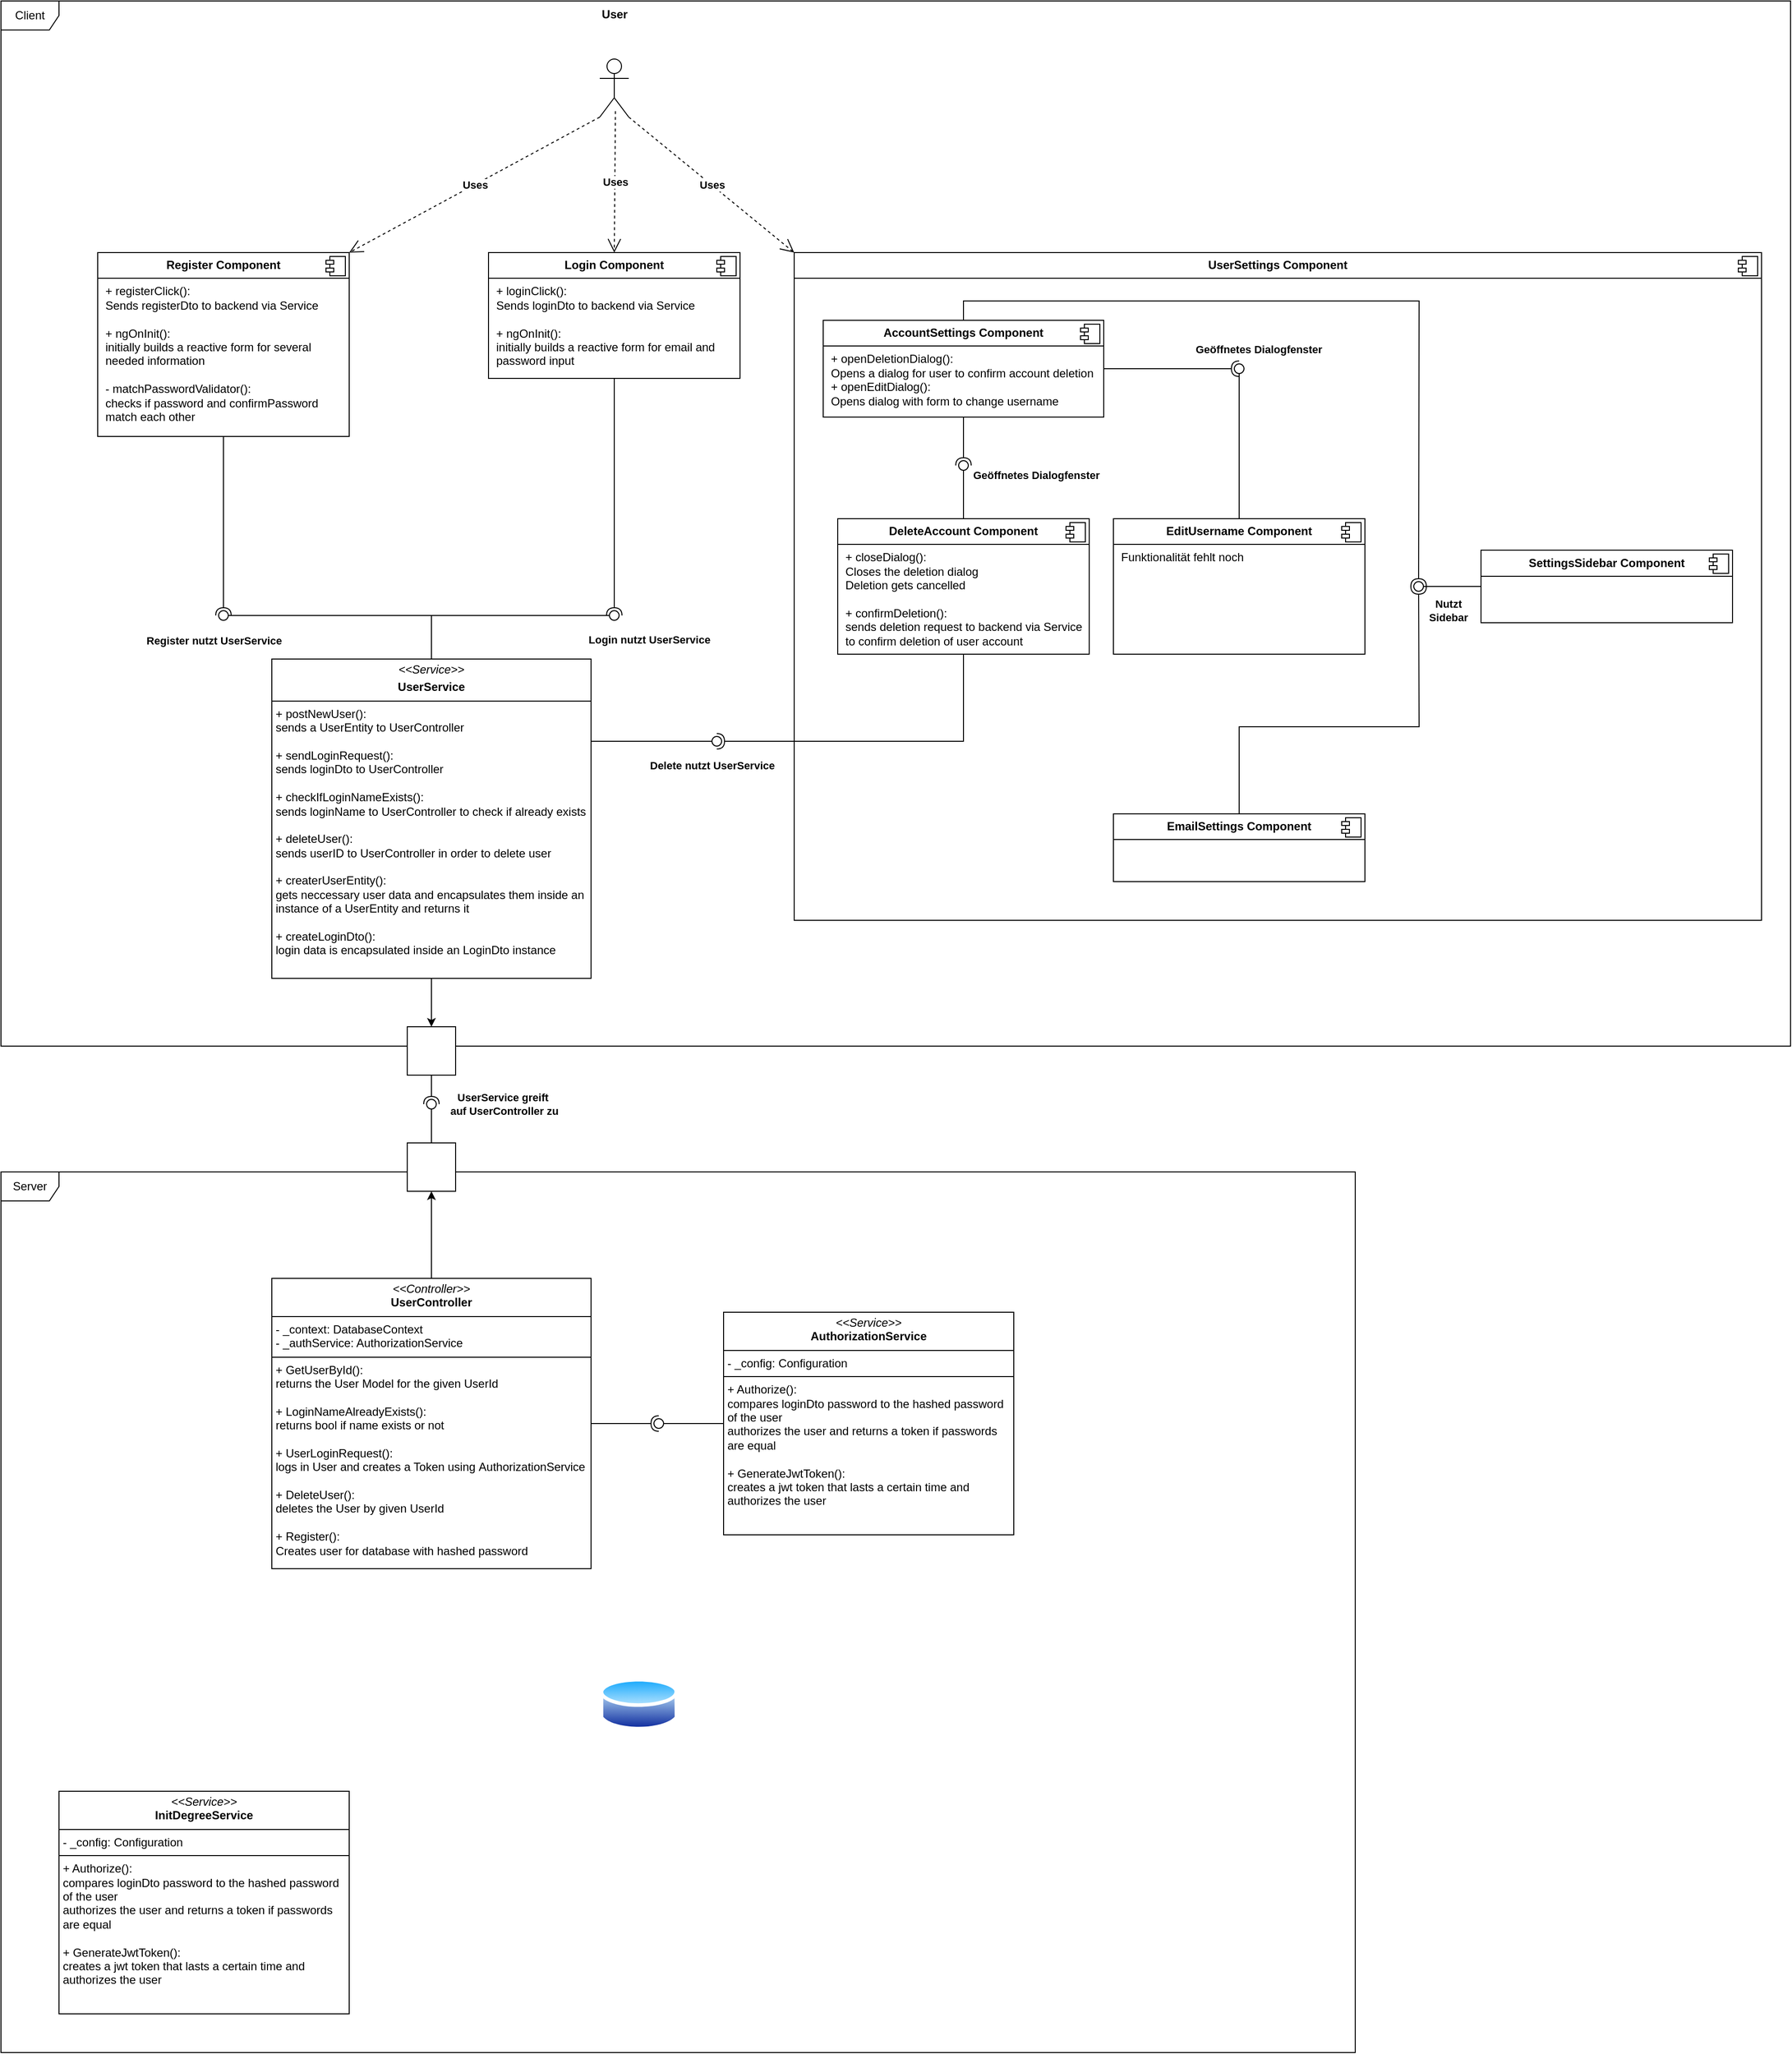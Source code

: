 <mxfile version="27.1.5">
  <diagram name="Seite-1" id="PKEbjvstEnVtREmcZfOJ">
    <mxGraphModel dx="2598" dy="1986" grid="1" gridSize="10" guides="1" tooltips="1" connect="1" arrows="1" fold="1" page="1" pageScale="1" pageWidth="827" pageHeight="1169" math="0" shadow="0">
      <root>
        <mxCell id="0" />
        <mxCell id="1" parent="0" />
        <mxCell id="MedgQwC-AZoW-t7zYg1U-3" value="&lt;b&gt;User&lt;/b&gt;" style="shape=umlActor;verticalLabelPosition=top;verticalAlign=top;html=1;" parent="1" vertex="1">
          <mxGeometry x="399" y="-160" width="30" height="60" as="geometry" />
        </mxCell>
        <mxCell id="MedgQwC-AZoW-t7zYg1U-4" value="&lt;b&gt;Uses&lt;/b&gt;" style="endArrow=open;endSize=12;dashed=1;html=1;rounded=0;entryX=0.5;entryY=0;entryDx=0;entryDy=0;exitX=0.54;exitY=0.897;exitDx=0;exitDy=0;exitPerimeter=0;" parent="1" source="MedgQwC-AZoW-t7zYg1U-3" target="MedgQwC-AZoW-t7zYg1U-6" edge="1">
          <mxGeometry width="160" relative="1" as="geometry">
            <mxPoint x="-35" y="85" as="sourcePoint" />
            <mxPoint x="50" y="85" as="targetPoint" />
          </mxGeometry>
        </mxCell>
        <mxCell id="MedgQwC-AZoW-t7zYg1U-6" value="&lt;p style=&quot;margin:0px;margin-top:6px;text-align:center;&quot;&gt;&lt;b&gt;Login Component&lt;/b&gt;&lt;/p&gt;&lt;hr size=&quot;1&quot; style=&quot;border-style:solid;&quot;&gt;&lt;p style=&quot;margin:0px;margin-left:8px;&quot;&gt;+ loginClick():&amp;nbsp;&lt;/p&gt;&lt;p style=&quot;margin:0px;margin-left:8px;&quot;&gt;Sends loginDto to backend via Service&lt;/p&gt;&lt;p style=&quot;margin:0px;margin-left:8px;&quot;&gt;&lt;br&gt;+ ngOnInit():&amp;nbsp;&lt;/p&gt;&lt;p style=&quot;margin:0px;margin-left:8px;&quot;&gt;initially builds a reactive form&amp;nbsp;&lt;span style=&quot;background-color: initial;&quot;&gt;for email and password input&lt;/span&gt;&lt;/p&gt;" style="align=left;overflow=fill;html=1;dropTarget=0;whiteSpace=wrap;" parent="1" vertex="1">
          <mxGeometry x="284" y="40" width="260" height="130" as="geometry" />
        </mxCell>
        <mxCell id="MedgQwC-AZoW-t7zYg1U-7" value="" style="shape=component;jettyWidth=8;jettyHeight=4;" parent="MedgQwC-AZoW-t7zYg1U-6" vertex="1">
          <mxGeometry x="1" width="20" height="20" relative="1" as="geometry">
            <mxPoint x="-24" y="4" as="offset" />
          </mxGeometry>
        </mxCell>
        <mxCell id="MedgQwC-AZoW-t7zYg1U-10" value="&lt;p style=&quot;margin:0px;margin-top:6px;text-align:center;&quot;&gt;&lt;b&gt;Register Component&lt;/b&gt;&lt;/p&gt;&lt;hr size=&quot;1&quot; style=&quot;border-style:solid;&quot;&gt;&lt;p style=&quot;margin:0px;margin-left:8px;&quot;&gt;+ registerClick():&amp;nbsp;&lt;/p&gt;&lt;p style=&quot;margin:0px;margin-left:8px;&quot;&gt;Sends registerDto to backend via Service&lt;/p&gt;&lt;p style=&quot;margin:0px;margin-left:8px;&quot;&gt;&lt;br&gt;+ ngOnInit():&amp;nbsp;&lt;/p&gt;&lt;p style=&quot;margin:0px;margin-left:8px;&quot;&gt;initially builds a reactive form&lt;span style=&quot;background-color: initial;&quot;&gt;&amp;nbsp;for several needed information&lt;/span&gt;&lt;/p&gt;&lt;p style=&quot;margin:0px;margin-left:8px;&quot;&gt;&lt;span style=&quot;background-color: initial;&quot;&gt;&amp;nbsp;&lt;/span&gt;&lt;/p&gt;&lt;p style=&quot;margin:0px;margin-left:8px;&quot;&gt;- matchPasswordValidator():&lt;/p&gt;&lt;p style=&quot;margin:0px;margin-left:8px;&quot;&gt;checks if password and confirmPassword match each other&lt;/p&gt;" style="align=left;overflow=fill;html=1;dropTarget=0;whiteSpace=wrap;" parent="1" vertex="1">
          <mxGeometry x="-120" y="40" width="260" height="190" as="geometry" />
        </mxCell>
        <mxCell id="MedgQwC-AZoW-t7zYg1U-11" value="" style="shape=component;jettyWidth=8;jettyHeight=4;" parent="MedgQwC-AZoW-t7zYg1U-10" vertex="1">
          <mxGeometry x="1" width="20" height="20" relative="1" as="geometry">
            <mxPoint x="-24" y="4" as="offset" />
          </mxGeometry>
        </mxCell>
        <mxCell id="MedgQwC-AZoW-t7zYg1U-12" value="&lt;b&gt;Uses&lt;/b&gt;" style="endArrow=open;endSize=12;dashed=1;html=1;rounded=0;entryX=1;entryY=0;entryDx=0;entryDy=0;exitX=0;exitY=1;exitDx=0;exitDy=0;exitPerimeter=0;" parent="1" source="MedgQwC-AZoW-t7zYg1U-3" target="MedgQwC-AZoW-t7zYg1U-10" edge="1">
          <mxGeometry width="160" relative="1" as="geometry">
            <mxPoint x="140" y="40" as="sourcePoint" />
            <mxPoint x="219" y="155" as="targetPoint" />
          </mxGeometry>
        </mxCell>
        <mxCell id="MedgQwC-AZoW-t7zYg1U-14" value="&lt;p style=&quot;margin:0px;margin-top:4px;text-align:center;&quot;&gt;&lt;i style=&quot;background-color: initial;&quot;&gt;&amp;lt;&amp;lt;Service&amp;gt;&amp;gt;&lt;/i&gt;&lt;/p&gt;&lt;p style=&quot;margin:0px;margin-top:4px;text-align:center;&quot;&gt;&lt;b&gt;UserService&lt;/b&gt;&lt;/p&gt;&lt;hr size=&quot;1&quot; style=&quot;border-style:solid;&quot;&gt;&lt;p style=&quot;margin:0px;margin-left:4px;&quot;&gt;+ postNewUser():&lt;/p&gt;&lt;p style=&quot;margin:0px;margin-left:4px;&quot;&gt;sends a UserEntity to UserController&lt;/p&gt;&lt;p style=&quot;margin:0px;margin-left:4px;&quot;&gt;&lt;br&gt;+ sendLoginRequest():&lt;/p&gt;&lt;p style=&quot;margin:0px;margin-left:4px;&quot;&gt;sends loginDto to UserController&lt;/p&gt;&lt;p style=&quot;margin:0px;margin-left:4px;&quot;&gt;&lt;br&gt;&lt;/p&gt;&lt;p style=&quot;margin:0px;margin-left:4px;&quot;&gt;+ checkIfLoginNameExists():&lt;/p&gt;&lt;p style=&quot;margin:0px;margin-left:4px;&quot;&gt;sends loginName to UserController to check if already exists&lt;/p&gt;&lt;p style=&quot;margin:0px;margin-left:4px;&quot;&gt;&lt;br&gt;&lt;/p&gt;&lt;p style=&quot;margin:0px;margin-left:4px;&quot;&gt;+ deleteUser():&lt;/p&gt;&lt;p style=&quot;margin:0px;margin-left:4px;&quot;&gt;sends userID to UserController&amp;nbsp;&lt;span style=&quot;background-color: initial;&quot;&gt;in order to delete user&lt;/span&gt;&lt;/p&gt;&lt;p style=&quot;margin:0px;margin-left:4px;&quot;&gt;&lt;span style=&quot;background-color: initial;&quot;&gt;&lt;br&gt;&lt;/span&gt;&lt;/p&gt;&lt;p style=&quot;margin:0px;margin-left:4px;&quot;&gt;&lt;span style=&quot;background-color: initial;&quot;&gt;+ createrUserEntity():&lt;/span&gt;&lt;/p&gt;&lt;p style=&quot;margin:0px;margin-left:4px;&quot;&gt;&lt;span style=&quot;background-color: initial;&quot;&gt;gets neccessary user data and encapsulates them inside an instance of a UserEntity and returns it&lt;/span&gt;&lt;/p&gt;&lt;p style=&quot;margin:0px;margin-left:4px;&quot;&gt;&lt;span style=&quot;background-color: initial;&quot;&gt;&lt;br&gt;&lt;/span&gt;&lt;/p&gt;&lt;p style=&quot;margin:0px;margin-left:4px;&quot;&gt;&lt;span style=&quot;background-color: initial;&quot;&gt;+ createLoginDto():&lt;/span&gt;&lt;/p&gt;&lt;p style=&quot;margin:0px;margin-left:4px;&quot;&gt;&lt;span style=&quot;background-color: initial;&quot;&gt;login data is encapsulated inside an LoginDto instance&lt;/span&gt;&lt;/p&gt;" style="verticalAlign=top;align=left;overflow=fill;html=1;whiteSpace=wrap;" parent="1" vertex="1">
          <mxGeometry x="60" y="460" width="330" height="330" as="geometry" />
        </mxCell>
        <mxCell id="MedgQwC-AZoW-t7zYg1U-20" value="" style="ellipse;whiteSpace=wrap;html=1;align=center;aspect=fixed;fillColor=none;strokeColor=none;resizable=0;perimeter=centerPerimeter;rotatable=0;allowArrows=0;points=[];outlineConnect=1;" parent="1" vertex="1">
          <mxGeometry x="220" y="220" width="10" height="10" as="geometry" />
        </mxCell>
        <mxCell id="MedgQwC-AZoW-t7zYg1U-22" value="" style="rounded=0;orthogonalLoop=1;jettySize=auto;html=1;endArrow=halfCircle;endFill=0;endSize=6;strokeWidth=1;sketch=0;exitX=0.5;exitY=1;exitDx=0;exitDy=0;entryX=0.911;entryY=0.778;entryDx=0;entryDy=0;entryPerimeter=0;" parent="1" source="MedgQwC-AZoW-t7zYg1U-10" target="MedgQwC-AZoW-t7zYg1U-24" edge="1">
          <mxGeometry relative="1" as="geometry">
            <mxPoint y="320" as="sourcePoint" />
            <mxPoint x="10" y="410" as="targetPoint" />
          </mxGeometry>
        </mxCell>
        <mxCell id="6aH_EEc_IB8oXvXc5yen-15" value="&lt;b&gt;Register nutzt&amp;nbsp;&lt;/b&gt;&lt;b style=&quot;color: light-dark(rgb(0, 0, 0), rgb(255, 255, 255)); background-color: light-dark(#ffffff, var(--ge-dark-color, #121212));&quot;&gt;UserService&lt;/b&gt;" style="edgeLabel;html=1;align=center;verticalAlign=middle;resizable=0;points=[];" parent="MedgQwC-AZoW-t7zYg1U-22" vertex="1" connectable="0">
          <mxGeometry x="0.232" y="4" relative="1" as="geometry">
            <mxPoint x="-14" y="97" as="offset" />
          </mxGeometry>
        </mxCell>
        <mxCell id="MedgQwC-AZoW-t7zYg1U-23" value="" style="rounded=0;orthogonalLoop=1;jettySize=auto;html=1;endArrow=oval;endFill=0;sketch=0;sourcePerimeterSpacing=0;targetPerimeterSpacing=0;endSize=10;exitX=0.5;exitY=0;exitDx=0;exitDy=0;" parent="1" source="MedgQwC-AZoW-t7zYg1U-14" target="MedgQwC-AZoW-t7zYg1U-24" edge="1">
          <mxGeometry relative="1" as="geometry">
            <mxPoint x="220" y="420" as="sourcePoint" />
            <Array as="points">
              <mxPoint x="225" y="415" />
            </Array>
          </mxGeometry>
        </mxCell>
        <mxCell id="MedgQwC-AZoW-t7zYg1U-24" value="" style="ellipse;whiteSpace=wrap;html=1;align=center;aspect=fixed;fillColor=none;strokeColor=none;resizable=0;perimeter=centerPerimeter;rotatable=0;allowArrows=0;points=[];outlineConnect=1;" parent="1" vertex="1">
          <mxGeometry x="5" y="410" width="10" height="10" as="geometry" />
        </mxCell>
        <mxCell id="MedgQwC-AZoW-t7zYg1U-25" value="" style="rounded=0;orthogonalLoop=1;jettySize=auto;html=1;endArrow=halfCircle;endFill=0;endSize=6;strokeWidth=1;sketch=0;exitX=0.5;exitY=1;exitDx=0;exitDy=0;" parent="1" source="MedgQwC-AZoW-t7zYg1U-6" target="MedgQwC-AZoW-t7zYg1U-27" edge="1">
          <mxGeometry relative="1" as="geometry">
            <mxPoint x="440" y="415" as="sourcePoint" />
          </mxGeometry>
        </mxCell>
        <mxCell id="MedgQwC-AZoW-t7zYg1U-26" value="" style="rounded=0;orthogonalLoop=1;jettySize=auto;html=1;endArrow=oval;endFill=0;sketch=0;sourcePerimeterSpacing=0;targetPerimeterSpacing=0;endSize=10;exitX=0.5;exitY=0;exitDx=0;exitDy=0;" parent="1" source="MedgQwC-AZoW-t7zYg1U-14" target="MedgQwC-AZoW-t7zYg1U-27" edge="1">
          <mxGeometry relative="1" as="geometry">
            <mxPoint x="370" y="370" as="sourcePoint" />
            <Array as="points">
              <mxPoint x="225" y="415" />
            </Array>
          </mxGeometry>
        </mxCell>
        <mxCell id="MedgQwC-AZoW-t7zYg1U-27" value="" style="ellipse;whiteSpace=wrap;html=1;align=center;aspect=fixed;fillColor=none;strokeColor=none;resizable=0;perimeter=centerPerimeter;rotatable=0;allowArrows=0;points=[];outlineConnect=1;" parent="1" vertex="1">
          <mxGeometry x="409" y="410" width="10" height="10" as="geometry" />
        </mxCell>
        <mxCell id="MedgQwC-AZoW-t7zYg1U-28" value="Client" style="shape=umlFrame;whiteSpace=wrap;html=1;pointerEvents=0;" parent="1" vertex="1">
          <mxGeometry x="-220" y="-220" width="1850" height="1080" as="geometry" />
        </mxCell>
        <mxCell id="MedgQwC-AZoW-t7zYg1U-31" value="&lt;p style=&quot;margin:0px;margin-top:4px;text-align:center;&quot;&gt;&lt;i&gt;&amp;lt;&amp;lt;Controller&amp;gt;&amp;gt;&lt;/i&gt;&lt;br&gt;&lt;b&gt;UserController&lt;/b&gt;&lt;/p&gt;&lt;hr size=&quot;1&quot; style=&quot;border-style:solid;&quot;&gt;&lt;p style=&quot;margin:0px;margin-left:4px;&quot;&gt;- _context: DatabaseContext&lt;br&gt;- _authService: AuthorizationService&lt;/p&gt;&lt;hr size=&quot;1&quot; style=&quot;border-style:solid;&quot;&gt;&lt;p style=&quot;margin:0px;margin-left:4px;&quot;&gt;+ GetUserById():&amp;nbsp;&lt;/p&gt;&lt;p style=&quot;margin:0px;margin-left:4px;&quot;&gt;returns the User Model for the given UserId&lt;/p&gt;&lt;p style=&quot;margin:0px;margin-left:4px;&quot;&gt;&lt;br&gt;+ LoginNameAlreadyExists():&lt;/p&gt;&lt;p style=&quot;margin:0px;margin-left:4px;&quot;&gt;returns bool if name exists or not&lt;/p&gt;&lt;p style=&quot;margin:0px;margin-left:4px;&quot;&gt;&lt;br&gt;&lt;/p&gt;&lt;p style=&quot;margin:0px;margin-left:4px;&quot;&gt;+ UserLoginRequest():&lt;/p&gt;&lt;p style=&quot;margin:0px;margin-left:4px;&quot;&gt;logs in User and creates a Token using&amp;nbsp;&lt;span style=&quot;background-color: initial;&quot;&gt;AuthorizationService&lt;/span&gt;&lt;/p&gt;&lt;p style=&quot;margin:0px;margin-left:4px;&quot;&gt;&lt;br&gt;&lt;/p&gt;&lt;p style=&quot;margin:0px;margin-left:4px;&quot;&gt;+ DeleteUser():&lt;/p&gt;&lt;p style=&quot;margin:0px;margin-left:4px;&quot;&gt;deletes the User by given UserId&lt;/p&gt;&lt;p style=&quot;margin:0px;margin-left:4px;&quot;&gt;&lt;br&gt;&lt;/p&gt;&lt;p style=&quot;margin:0px;margin-left:4px;&quot;&gt;+ Register():&lt;/p&gt;&lt;p style=&quot;margin:0px;margin-left:4px;&quot;&gt;Creates user for database with hashed password&lt;/p&gt;" style="verticalAlign=top;align=left;overflow=fill;html=1;whiteSpace=wrap;" parent="1" vertex="1">
          <mxGeometry x="60" y="1100" width="330" height="300" as="geometry" />
        </mxCell>
        <mxCell id="6aH_EEc_IB8oXvXc5yen-4" value="" style="rounded=0;orthogonalLoop=1;jettySize=auto;html=1;endArrow=halfCircle;endFill=0;endSize=6;strokeWidth=1;sketch=0;exitX=0.5;exitY=1;exitDx=0;exitDy=0;" parent="1" source="6aH_EEc_IB8oXvXc5yen-8" edge="1">
          <mxGeometry relative="1" as="geometry">
            <mxPoint x="220" y="985" as="sourcePoint" />
            <mxPoint x="225" y="920" as="targetPoint" />
          </mxGeometry>
        </mxCell>
        <mxCell id="6aH_EEc_IB8oXvXc5yen-5" value="" style="rounded=0;orthogonalLoop=1;jettySize=auto;html=1;endArrow=oval;endFill=0;sketch=0;sourcePerimeterSpacing=0;targetPerimeterSpacing=0;endSize=10;exitX=0.5;exitY=0;exitDx=0;exitDy=0;" parent="1" source="6aH_EEc_IB8oXvXc5yen-11" edge="1">
          <mxGeometry relative="1" as="geometry">
            <mxPoint x="180" y="985" as="sourcePoint" />
            <mxPoint x="225" y="920" as="targetPoint" />
          </mxGeometry>
        </mxCell>
        <mxCell id="6aH_EEc_IB8oXvXc5yen-17" value="&lt;b&gt;UserService greift&amp;nbsp;&lt;/b&gt;&lt;div&gt;&lt;b&gt;auf UserController zu&lt;/b&gt;&lt;/div&gt;" style="edgeLabel;html=1;align=center;verticalAlign=middle;resizable=0;points=[];" parent="6aH_EEc_IB8oXvXc5yen-5" vertex="1" connectable="0">
          <mxGeometry x="-0.36" y="2" relative="1" as="geometry">
            <mxPoint x="77" y="-27" as="offset" />
          </mxGeometry>
        </mxCell>
        <mxCell id="6aH_EEc_IB8oXvXc5yen-6" value="" style="ellipse;whiteSpace=wrap;html=1;align=center;aspect=fixed;fillColor=none;strokeColor=none;resizable=0;perimeter=centerPerimeter;rotatable=0;allowArrows=0;points=[];outlineConnect=1;" parent="1" vertex="1">
          <mxGeometry x="195" y="980" width="10" height="10" as="geometry" />
        </mxCell>
        <mxCell id="6aH_EEc_IB8oXvXc5yen-7" value="Server" style="shape=umlFrame;whiteSpace=wrap;html=1;pointerEvents=0;" parent="1" vertex="1">
          <mxGeometry x="-220" y="990" width="1400" height="910" as="geometry" />
        </mxCell>
        <mxCell id="6aH_EEc_IB8oXvXc5yen-8" value="" style="rounded=0;whiteSpace=wrap;html=1;" parent="1" vertex="1">
          <mxGeometry x="200" y="840" width="50" height="50" as="geometry" />
        </mxCell>
        <mxCell id="6aH_EEc_IB8oXvXc5yen-11" value="" style="rounded=0;whiteSpace=wrap;html=1;" parent="1" vertex="1">
          <mxGeometry x="200" y="960" width="50" height="50" as="geometry" />
        </mxCell>
        <mxCell id="6aH_EEc_IB8oXvXc5yen-13" value="" style="endArrow=classic;html=1;rounded=0;exitX=0.5;exitY=0;exitDx=0;exitDy=0;entryX=0.5;entryY=1;entryDx=0;entryDy=0;" parent="1" source="MedgQwC-AZoW-t7zYg1U-31" target="6aH_EEc_IB8oXvXc5yen-11" edge="1">
          <mxGeometry width="50" height="50" relative="1" as="geometry">
            <mxPoint x="90" y="1030" as="sourcePoint" />
            <mxPoint x="140" y="980" as="targetPoint" />
          </mxGeometry>
        </mxCell>
        <mxCell id="6aH_EEc_IB8oXvXc5yen-14" value="" style="endArrow=classic;html=1;rounded=0;exitX=0.5;exitY=1;exitDx=0;exitDy=0;entryX=0.5;entryY=0;entryDx=0;entryDy=0;" parent="1" source="MedgQwC-AZoW-t7zYg1U-14" target="6aH_EEc_IB8oXvXc5yen-8" edge="1">
          <mxGeometry width="50" height="50" relative="1" as="geometry">
            <mxPoint x="280" y="850" as="sourcePoint" />
            <mxPoint x="330" y="800" as="targetPoint" />
          </mxGeometry>
        </mxCell>
        <mxCell id="6aH_EEc_IB8oXvXc5yen-16" value="&lt;b&gt;Login nutzt&amp;nbsp;&lt;/b&gt;&lt;b style=&quot;background-color: light-dark(#ffffff, var(--ge-dark-color, #121212)); color: light-dark(rgb(0, 0, 0), rgb(255, 255, 255));&quot;&gt;UserService&lt;/b&gt;" style="edgeLabel;html=1;align=center;verticalAlign=middle;resizable=0;points=[];" parent="1" vertex="1" connectable="0">
          <mxGeometry x="450" y="440" as="geometry" />
        </mxCell>
        <mxCell id="6aH_EEc_IB8oXvXc5yen-27" value="&lt;p style=&quot;margin:0px;margin-top:4px;text-align:center;&quot;&gt;&lt;i&gt;&amp;lt;&amp;lt;Service&amp;gt;&amp;gt;&lt;/i&gt;&lt;br&gt;&lt;b&gt;AuthorizationService&lt;/b&gt;&lt;/p&gt;&lt;hr size=&quot;1&quot; style=&quot;border-style:solid;&quot;&gt;&lt;p style=&quot;margin:0px;margin-left:4px;&quot;&gt;- _config: Configuration&lt;br&gt;&lt;/p&gt;&lt;hr size=&quot;1&quot; style=&quot;border-style:solid;&quot;&gt;&lt;p style=&quot;margin:0px;margin-left:4px;&quot;&gt;+ Authorize():&lt;/p&gt;&lt;p style=&quot;margin:0px;margin-left:4px;&quot;&gt;compares loginDto password to the hashed password of the user&lt;/p&gt;&lt;p style=&quot;margin:0px;margin-left:4px;&quot;&gt;authorizes the user and returns a token if passwords are equal&lt;/p&gt;&lt;p style=&quot;margin:0px;margin-left:4px;&quot;&gt;&lt;br&gt;+ GenerateJwtToken():&lt;/p&gt;&lt;p style=&quot;margin:0px;margin-left:4px;&quot;&gt;creates a jwt token that lasts a certain time and authorizes the user&lt;/p&gt;" style="verticalAlign=top;align=left;overflow=fill;html=1;whiteSpace=wrap;" parent="1" vertex="1">
          <mxGeometry x="527" y="1135" width="300" height="230" as="geometry" />
        </mxCell>
        <mxCell id="6aH_EEc_IB8oXvXc5yen-31" value="" style="rounded=0;orthogonalLoop=1;jettySize=auto;html=1;endArrow=halfCircle;endFill=0;endSize=6;strokeWidth=1;sketch=0;exitX=1;exitY=0.5;exitDx=0;exitDy=0;" parent="1" source="MedgQwC-AZoW-t7zYg1U-31" edge="1">
          <mxGeometry relative="1" as="geometry">
            <mxPoint x="460" y="1235" as="sourcePoint" />
            <mxPoint x="460" y="1250" as="targetPoint" />
          </mxGeometry>
        </mxCell>
        <mxCell id="6aH_EEc_IB8oXvXc5yen-32" value="" style="rounded=0;orthogonalLoop=1;jettySize=auto;html=1;endArrow=oval;endFill=0;sketch=0;sourcePerimeterSpacing=0;targetPerimeterSpacing=0;endSize=10;exitX=0;exitY=0.5;exitDx=0;exitDy=0;" parent="1" source="6aH_EEc_IB8oXvXc5yen-27" edge="1">
          <mxGeometry relative="1" as="geometry">
            <mxPoint x="420" y="1235" as="sourcePoint" />
            <mxPoint x="460" y="1250" as="targetPoint" />
          </mxGeometry>
        </mxCell>
        <mxCell id="6aH_EEc_IB8oXvXc5yen-33" value="" style="ellipse;whiteSpace=wrap;html=1;align=center;aspect=fixed;fillColor=none;strokeColor=none;resizable=0;perimeter=centerPerimeter;rotatable=0;allowArrows=0;points=[];outlineConnect=1;" parent="1" vertex="1">
          <mxGeometry x="435" y="1230" width="10" height="10" as="geometry" />
        </mxCell>
        <mxCell id="6aH_EEc_IB8oXvXc5yen-44" value="&lt;p style=&quot;margin:0px;margin-top:6px;text-align:center;&quot;&gt;&lt;b&gt;UserSettings Component&lt;/b&gt;&lt;/p&gt;&lt;hr size=&quot;1&quot; style=&quot;border-style:solid;&quot;&gt;&lt;p style=&quot;margin:0px;margin-left:8px;&quot;&gt;&lt;br&gt;&lt;/p&gt;" style="align=left;overflow=fill;html=1;dropTarget=0;whiteSpace=wrap;" parent="1" vertex="1">
          <mxGeometry x="600" y="40" width="1000" height="690" as="geometry" />
        </mxCell>
        <mxCell id="6aH_EEc_IB8oXvXc5yen-45" value="" style="shape=component;jettyWidth=8;jettyHeight=4;" parent="6aH_EEc_IB8oXvXc5yen-44" vertex="1">
          <mxGeometry x="1" width="20" height="20" relative="1" as="geometry">
            <mxPoint x="-24" y="4" as="offset" />
          </mxGeometry>
        </mxCell>
        <mxCell id="6aH_EEc_IB8oXvXc5yen-46" value="&lt;p style=&quot;margin:0px;margin-top:6px;text-align:center;&quot;&gt;&lt;b&gt;EmailSettings Component&lt;/b&gt;&lt;/p&gt;&lt;hr size=&quot;1&quot; style=&quot;border-style:solid;&quot;&gt;&lt;p style=&quot;margin:0px;margin-left:8px;&quot;&gt;&lt;br&gt;&lt;/p&gt;" style="align=left;overflow=fill;html=1;dropTarget=0;whiteSpace=wrap;" parent="1" vertex="1">
          <mxGeometry x="930" y="620" width="260" height="70" as="geometry" />
        </mxCell>
        <mxCell id="6aH_EEc_IB8oXvXc5yen-47" value="" style="shape=component;jettyWidth=8;jettyHeight=4;" parent="6aH_EEc_IB8oXvXc5yen-46" vertex="1">
          <mxGeometry x="1" width="20" height="20" relative="1" as="geometry">
            <mxPoint x="-24" y="4" as="offset" />
          </mxGeometry>
        </mxCell>
        <mxCell id="6aH_EEc_IB8oXvXc5yen-48" value="&lt;p style=&quot;margin:0px;margin-top:6px;text-align:center;&quot;&gt;&lt;b&gt;AccountSettings Component&lt;/b&gt;&lt;/p&gt;&lt;hr size=&quot;1&quot; style=&quot;border-style:solid;&quot;&gt;&lt;p style=&quot;margin:0px;margin-left:8px;&quot;&gt;+ openDeletionDialog():&amp;nbsp;&lt;/p&gt;&lt;p style=&quot;margin:0px;margin-left:8px;&quot;&gt;Opens a dialog for user to confirm account deletion&lt;/p&gt;&lt;p style=&quot;margin:0px;margin-left:8px;&quot;&gt;+ openEditDialog():&amp;nbsp;&lt;/p&gt;&lt;p style=&quot;margin:0px;margin-left:8px;&quot;&gt;Opens dialog with form to change username&lt;/p&gt;" style="align=left;overflow=fill;html=1;dropTarget=0;whiteSpace=wrap;" parent="1" vertex="1">
          <mxGeometry x="630" y="110" width="290" height="100" as="geometry" />
        </mxCell>
        <mxCell id="6aH_EEc_IB8oXvXc5yen-49" value="" style="shape=component;jettyWidth=8;jettyHeight=4;" parent="6aH_EEc_IB8oXvXc5yen-48" vertex="1">
          <mxGeometry x="1" width="20" height="20" relative="1" as="geometry">
            <mxPoint x="-24" y="4" as="offset" />
          </mxGeometry>
        </mxCell>
        <mxCell id="6aH_EEc_IB8oXvXc5yen-50" value="&lt;p style=&quot;margin:0px;margin-top:6px;text-align:center;&quot;&gt;&lt;b&gt;DeleteAccount Component&lt;/b&gt;&lt;/p&gt;&lt;hr size=&quot;1&quot; style=&quot;border-style:solid;&quot;&gt;&lt;p style=&quot;margin:0px;margin-left:8px;&quot;&gt;+ closeDialog():&amp;nbsp;&lt;/p&gt;&lt;p style=&quot;margin:0px;margin-left:8px;&quot;&gt;Closes the deletion dialog&lt;/p&gt;&lt;p style=&quot;margin:0px;margin-left:8px;&quot;&gt;Deletion gets cancelled&lt;/p&gt;&lt;p style=&quot;margin:0px;margin-left:8px;&quot;&gt;&lt;br&gt;+ confirmDeletion():&amp;nbsp;&lt;/p&gt;&lt;p style=&quot;margin:0px;margin-left:8px;&quot;&gt;sends deletion request to backend via Service to confirm deletion of user account&lt;/p&gt;" style="align=left;overflow=fill;html=1;dropTarget=0;whiteSpace=wrap;" parent="1" vertex="1">
          <mxGeometry x="645" y="315" width="260" height="140" as="geometry" />
        </mxCell>
        <mxCell id="6aH_EEc_IB8oXvXc5yen-51" value="" style="shape=component;jettyWidth=8;jettyHeight=4;" parent="6aH_EEc_IB8oXvXc5yen-50" vertex="1">
          <mxGeometry x="1" width="20" height="20" relative="1" as="geometry">
            <mxPoint x="-24" y="4" as="offset" />
          </mxGeometry>
        </mxCell>
        <mxCell id="6aH_EEc_IB8oXvXc5yen-52" value="" style="rounded=0;orthogonalLoop=1;jettySize=auto;html=1;endArrow=halfCircle;endFill=0;endSize=6;strokeWidth=1;sketch=0;exitX=0.5;exitY=1;exitDx=0;exitDy=0;" parent="1" source="6aH_EEc_IB8oXvXc5yen-48" edge="1">
          <mxGeometry relative="1" as="geometry">
            <mxPoint x="810" y="255" as="sourcePoint" />
            <mxPoint x="775" y="260" as="targetPoint" />
          </mxGeometry>
        </mxCell>
        <mxCell id="6aH_EEc_IB8oXvXc5yen-53" value="" style="rounded=0;orthogonalLoop=1;jettySize=auto;html=1;endArrow=oval;endFill=0;sketch=0;sourcePerimeterSpacing=0;targetPerimeterSpacing=0;endSize=10;exitX=0.5;exitY=0;exitDx=0;exitDy=0;" parent="1" source="6aH_EEc_IB8oXvXc5yen-50" edge="1">
          <mxGeometry relative="1" as="geometry">
            <mxPoint x="770" y="255" as="sourcePoint" />
            <mxPoint x="775" y="260" as="targetPoint" />
          </mxGeometry>
        </mxCell>
        <mxCell id="6aH_EEc_IB8oXvXc5yen-65" value="&lt;b&gt;Geöffnetes Dialogfenster&lt;/b&gt;" style="edgeLabel;html=1;align=center;verticalAlign=middle;resizable=0;points=[];" parent="6aH_EEc_IB8oXvXc5yen-53" vertex="1" connectable="0">
          <mxGeometry x="0.037" y="-4" relative="1" as="geometry">
            <mxPoint x="71" y="-17" as="offset" />
          </mxGeometry>
        </mxCell>
        <mxCell id="6aH_EEc_IB8oXvXc5yen-54" value="" style="ellipse;whiteSpace=wrap;html=1;align=center;aspect=fixed;fillColor=none;strokeColor=none;resizable=0;perimeter=centerPerimeter;rotatable=0;allowArrows=0;points=[];outlineConnect=1;" parent="1" vertex="1">
          <mxGeometry x="785" y="250" width="10" height="10" as="geometry" />
        </mxCell>
        <mxCell id="6aH_EEc_IB8oXvXc5yen-55" value="" style="rounded=0;orthogonalLoop=1;jettySize=auto;html=1;endArrow=halfCircle;endFill=0;endSize=6;strokeWidth=1;sketch=0;exitX=0.5;exitY=1;exitDx=0;exitDy=0;entryX=0.618;entryY=1.291;entryDx=0;entryDy=0;entryPerimeter=0;" parent="1" source="6aH_EEc_IB8oXvXc5yen-50" target="6aH_EEc_IB8oXvXc5yen-57" edge="1">
          <mxGeometry relative="1" as="geometry">
            <mxPoint x="490" y="595" as="sourcePoint" />
            <Array as="points">
              <mxPoint x="775" y="545" />
            </Array>
          </mxGeometry>
        </mxCell>
        <mxCell id="6aH_EEc_IB8oXvXc5yen-59" value="&lt;b&gt;Delete nutzt UserService&lt;/b&gt;" style="edgeLabel;html=1;align=center;verticalAlign=middle;resizable=0;points=[];" parent="6aH_EEc_IB8oXvXc5yen-55" vertex="1" connectable="0">
          <mxGeometry x="0.666" relative="1" as="geometry">
            <mxPoint x="-63" y="25" as="offset" />
          </mxGeometry>
        </mxCell>
        <mxCell id="6aH_EEc_IB8oXvXc5yen-56" value="" style="rounded=0;orthogonalLoop=1;jettySize=auto;html=1;endArrow=oval;endFill=0;sketch=0;sourcePerimeterSpacing=0;targetPerimeterSpacing=0;endSize=10;" parent="1" target="6aH_EEc_IB8oXvXc5yen-57" edge="1">
          <mxGeometry relative="1" as="geometry">
            <mxPoint x="390" y="545" as="sourcePoint" />
            <Array as="points" />
          </mxGeometry>
        </mxCell>
        <mxCell id="6aH_EEc_IB8oXvXc5yen-57" value="" style="ellipse;whiteSpace=wrap;html=1;align=center;aspect=fixed;fillColor=none;strokeColor=none;resizable=0;perimeter=centerPerimeter;rotatable=0;allowArrows=0;points=[];outlineConnect=1;" parent="1" vertex="1">
          <mxGeometry x="515" y="540" width="10" height="10" as="geometry" />
        </mxCell>
        <mxCell id="6aH_EEc_IB8oXvXc5yen-58" value="&lt;b&gt;Login nutzt&amp;nbsp;&lt;/b&gt;&lt;b style=&quot;background-color: light-dark(#ffffff, var(--ge-dark-color, #121212)); color: light-dark(rgb(0, 0, 0), rgb(255, 255, 255));&quot;&gt;UserService&lt;/b&gt;" style="edgeLabel;html=1;align=center;verticalAlign=middle;resizable=0;points=[];" parent="1" vertex="1" connectable="0">
          <mxGeometry x="450" y="440" as="geometry" />
        </mxCell>
        <mxCell id="6aH_EEc_IB8oXvXc5yen-60" value="&lt;p style=&quot;margin:0px;margin-top:6px;text-align:center;&quot;&gt;&lt;b&gt;EditUsername Component&lt;/b&gt;&lt;/p&gt;&lt;hr size=&quot;1&quot; style=&quot;border-style:solid;&quot;&gt;&lt;p style=&quot;margin:0px;margin-left:8px;&quot;&gt;Funktionalität fehlt noch&lt;/p&gt;" style="align=left;overflow=fill;html=1;dropTarget=0;whiteSpace=wrap;" parent="1" vertex="1">
          <mxGeometry x="930" y="315" width="260" height="140" as="geometry" />
        </mxCell>
        <mxCell id="6aH_EEc_IB8oXvXc5yen-61" value="" style="shape=component;jettyWidth=8;jettyHeight=4;" parent="6aH_EEc_IB8oXvXc5yen-60" vertex="1">
          <mxGeometry x="1" width="20" height="20" relative="1" as="geometry">
            <mxPoint x="-24" y="4" as="offset" />
          </mxGeometry>
        </mxCell>
        <mxCell id="6aH_EEc_IB8oXvXc5yen-62" value="" style="rounded=0;orthogonalLoop=1;jettySize=auto;html=1;endArrow=halfCircle;endFill=0;endSize=6;strokeWidth=1;sketch=0;exitX=1;exitY=0.5;exitDx=0;exitDy=0;" parent="1" source="6aH_EEc_IB8oXvXc5yen-48" target="6aH_EEc_IB8oXvXc5yen-64" edge="1">
          <mxGeometry relative="1" as="geometry">
            <mxPoint x="1080" y="245" as="sourcePoint" />
          </mxGeometry>
        </mxCell>
        <mxCell id="6aH_EEc_IB8oXvXc5yen-63" value="" style="rounded=0;orthogonalLoop=1;jettySize=auto;html=1;endArrow=oval;endFill=0;sketch=0;sourcePerimeterSpacing=0;targetPerimeterSpacing=0;endSize=10;exitX=0.5;exitY=0;exitDx=0;exitDy=0;" parent="1" source="6aH_EEc_IB8oXvXc5yen-60" target="6aH_EEc_IB8oXvXc5yen-64" edge="1">
          <mxGeometry relative="1" as="geometry">
            <mxPoint x="1040" y="245" as="sourcePoint" />
            <Array as="points" />
          </mxGeometry>
        </mxCell>
        <mxCell id="6aH_EEc_IB8oXvXc5yen-66" value="&lt;b&gt;Geöffnetes Dialogfenster&lt;/b&gt;" style="edgeLabel;html=1;align=center;verticalAlign=middle;resizable=0;points=[];" parent="6aH_EEc_IB8oXvXc5yen-63" vertex="1" connectable="0">
          <mxGeometry x="0.233" y="1" relative="1" as="geometry">
            <mxPoint x="21" y="-80" as="offset" />
          </mxGeometry>
        </mxCell>
        <mxCell id="6aH_EEc_IB8oXvXc5yen-64" value="" style="ellipse;whiteSpace=wrap;html=1;align=center;aspect=fixed;fillColor=none;strokeColor=none;resizable=0;perimeter=centerPerimeter;rotatable=0;allowArrows=0;points=[];outlineConnect=1;" parent="1" vertex="1">
          <mxGeometry x="1055" y="155" width="10" height="10" as="geometry" />
        </mxCell>
        <mxCell id="6aH_EEc_IB8oXvXc5yen-68" value="&lt;b&gt;Uses&lt;/b&gt;" style="endArrow=open;endSize=12;dashed=1;html=1;rounded=0;entryX=0;entryY=0;entryDx=0;entryDy=0;exitX=1;exitY=1;exitDx=0;exitDy=0;exitPerimeter=0;" parent="1" source="MedgQwC-AZoW-t7zYg1U-3" target="6aH_EEc_IB8oXvXc5yen-44" edge="1">
          <mxGeometry width="160" relative="1" as="geometry">
            <mxPoint x="901" y="-140" as="sourcePoint" />
            <mxPoint x="900" y="46" as="targetPoint" />
          </mxGeometry>
        </mxCell>
        <mxCell id="l6SL28AVorYrFL5aLLgn-1" value="&lt;p style=&quot;margin:0px;margin-top:6px;text-align:center;&quot;&gt;&lt;b&gt;SettingsSidebar Component&lt;/b&gt;&lt;/p&gt;&lt;hr size=&quot;1&quot; style=&quot;border-style:solid;&quot;&gt;&lt;p style=&quot;margin:0px;margin-left:8px;&quot;&gt;&lt;br&gt;&lt;/p&gt;" style="align=left;overflow=fill;html=1;dropTarget=0;whiteSpace=wrap;" vertex="1" parent="1">
          <mxGeometry x="1310" y="347.5" width="260" height="75" as="geometry" />
        </mxCell>
        <mxCell id="l6SL28AVorYrFL5aLLgn-2" value="" style="shape=component;jettyWidth=8;jettyHeight=4;" vertex="1" parent="l6SL28AVorYrFL5aLLgn-1">
          <mxGeometry x="1" width="20" height="20" relative="1" as="geometry">
            <mxPoint x="-24" y="4" as="offset" />
          </mxGeometry>
        </mxCell>
        <mxCell id="l6SL28AVorYrFL5aLLgn-6" value="" style="rounded=0;orthogonalLoop=1;jettySize=auto;html=1;endArrow=halfCircle;endFill=0;endSize=6;strokeWidth=1;sketch=0;exitX=0.5;exitY=0;exitDx=0;exitDy=0;entryX=1;entryY=1.443;entryDx=0;entryDy=0;entryPerimeter=0;" edge="1" target="l6SL28AVorYrFL5aLLgn-8" parent="1" source="6aH_EEc_IB8oXvXc5yen-48">
          <mxGeometry relative="1" as="geometry">
            <mxPoint x="1330" y="215" as="sourcePoint" />
            <Array as="points">
              <mxPoint x="775" y="90" />
              <mxPoint x="1246" y="90" />
            </Array>
          </mxGeometry>
        </mxCell>
        <mxCell id="l6SL28AVorYrFL5aLLgn-7" value="" style="rounded=0;orthogonalLoop=1;jettySize=auto;html=1;endArrow=oval;endFill=0;sketch=0;sourcePerimeterSpacing=0;targetPerimeterSpacing=0;endSize=10;exitX=0;exitY=0.5;exitDx=0;exitDy=0;entryX=0.93;entryY=0.609;entryDx=0;entryDy=0;entryPerimeter=0;" edge="1" target="l6SL28AVorYrFL5aLLgn-8" parent="1" source="l6SL28AVorYrFL5aLLgn-1">
          <mxGeometry relative="1" as="geometry">
            <mxPoint x="1290" y="215" as="sourcePoint" />
          </mxGeometry>
        </mxCell>
        <mxCell id="l6SL28AVorYrFL5aLLgn-9" value="&lt;b&gt;Nutzt&lt;/b&gt;&lt;div&gt;&lt;b&gt;Sidebar&lt;/b&gt;&lt;/div&gt;" style="edgeLabel;html=1;align=center;verticalAlign=middle;resizable=0;points=[];" vertex="1" connectable="0" parent="l6SL28AVorYrFL5aLLgn-7">
          <mxGeometry x="-0.058" relative="1" as="geometry">
            <mxPoint x="-4" y="25" as="offset" />
          </mxGeometry>
        </mxCell>
        <mxCell id="l6SL28AVorYrFL5aLLgn-8" value="" style="ellipse;whiteSpace=wrap;html=1;align=center;aspect=fixed;fillColor=none;strokeColor=none;resizable=0;perimeter=centerPerimeter;rotatable=0;allowArrows=0;points=[];outlineConnect=1;" vertex="1" parent="1">
          <mxGeometry x="1240.5" y="380" width="10" height="10" as="geometry" />
        </mxCell>
        <mxCell id="l6SL28AVorYrFL5aLLgn-10" value="" style="rounded=0;orthogonalLoop=1;jettySize=auto;html=1;endArrow=halfCircle;endFill=0;endSize=6;strokeWidth=1;sketch=0;entryX=0.654;entryY=1.307;entryDx=0;entryDy=0;entryPerimeter=0;exitX=0.5;exitY=0;exitDx=0;exitDy=0;" edge="1" target="l6SL28AVorYrFL5aLLgn-8" parent="1" source="6aH_EEc_IB8oXvXc5yen-46">
          <mxGeometry relative="1" as="geometry">
            <mxPoint x="1340" y="580" as="sourcePoint" />
            <mxPoint x="1325" y="590" as="targetPoint" />
            <Array as="points">
              <mxPoint x="1060" y="530" />
              <mxPoint x="1246" y="530" />
            </Array>
          </mxGeometry>
        </mxCell>
        <mxCell id="l6SL28AVorYrFL5aLLgn-18" value="" style="image;aspect=fixed;perimeter=ellipsePerimeter;html=1;align=center;shadow=0;dashed=0;spacingTop=3;image=img/lib/active_directory/database.svg;" vertex="1" parent="1">
          <mxGeometry x="399" y="1510" width="81.08" height="60" as="geometry" />
        </mxCell>
        <mxCell id="l6SL28AVorYrFL5aLLgn-19" value="&lt;p style=&quot;margin:0px;margin-top:4px;text-align:center;&quot;&gt;&lt;i&gt;&amp;lt;&amp;lt;Service&amp;gt;&amp;gt;&lt;/i&gt;&lt;br&gt;&lt;b&gt;InitDegreeService&lt;/b&gt;&lt;/p&gt;&lt;hr size=&quot;1&quot; style=&quot;border-style:solid;&quot;&gt;&lt;p style=&quot;margin:0px;margin-left:4px;&quot;&gt;- _config: Configuration&lt;br&gt;&lt;/p&gt;&lt;hr size=&quot;1&quot; style=&quot;border-style:solid;&quot;&gt;&lt;p style=&quot;margin:0px;margin-left:4px;&quot;&gt;+ Authorize():&lt;/p&gt;&lt;p style=&quot;margin:0px;margin-left:4px;&quot;&gt;compares loginDto password to the hashed password of the user&lt;/p&gt;&lt;p style=&quot;margin:0px;margin-left:4px;&quot;&gt;authorizes the user and returns a token if passwords are equal&lt;/p&gt;&lt;p style=&quot;margin:0px;margin-left:4px;&quot;&gt;&lt;br&gt;+ GenerateJwtToken():&lt;/p&gt;&lt;p style=&quot;margin:0px;margin-left:4px;&quot;&gt;creates a jwt token that lasts a certain time and authorizes the user&lt;/p&gt;" style="verticalAlign=top;align=left;overflow=fill;html=1;whiteSpace=wrap;" vertex="1" parent="1">
          <mxGeometry x="-160" y="1630" width="300" height="230" as="geometry" />
        </mxCell>
      </root>
    </mxGraphModel>
  </diagram>
</mxfile>
